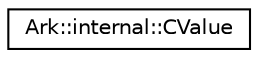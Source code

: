 digraph "Graphical Class Hierarchy"
{
 // INTERACTIVE_SVG=YES
 // LATEX_PDF_SIZE
  edge [fontname="Helvetica",fontsize="10",labelfontname="Helvetica",labelfontsize="10"];
  node [fontname="Helvetica",fontsize="10",shape=record];
  rankdir="LR";
  Node0 [label="Ark::internal::CValue",height=0.2,width=0.4,color="black", fillcolor="white", style="filled",URL="$d5/d53/structArk_1_1internal_1_1CValue.html",tooltip="A Compiler Value class helper to handle multiple types."];
}

